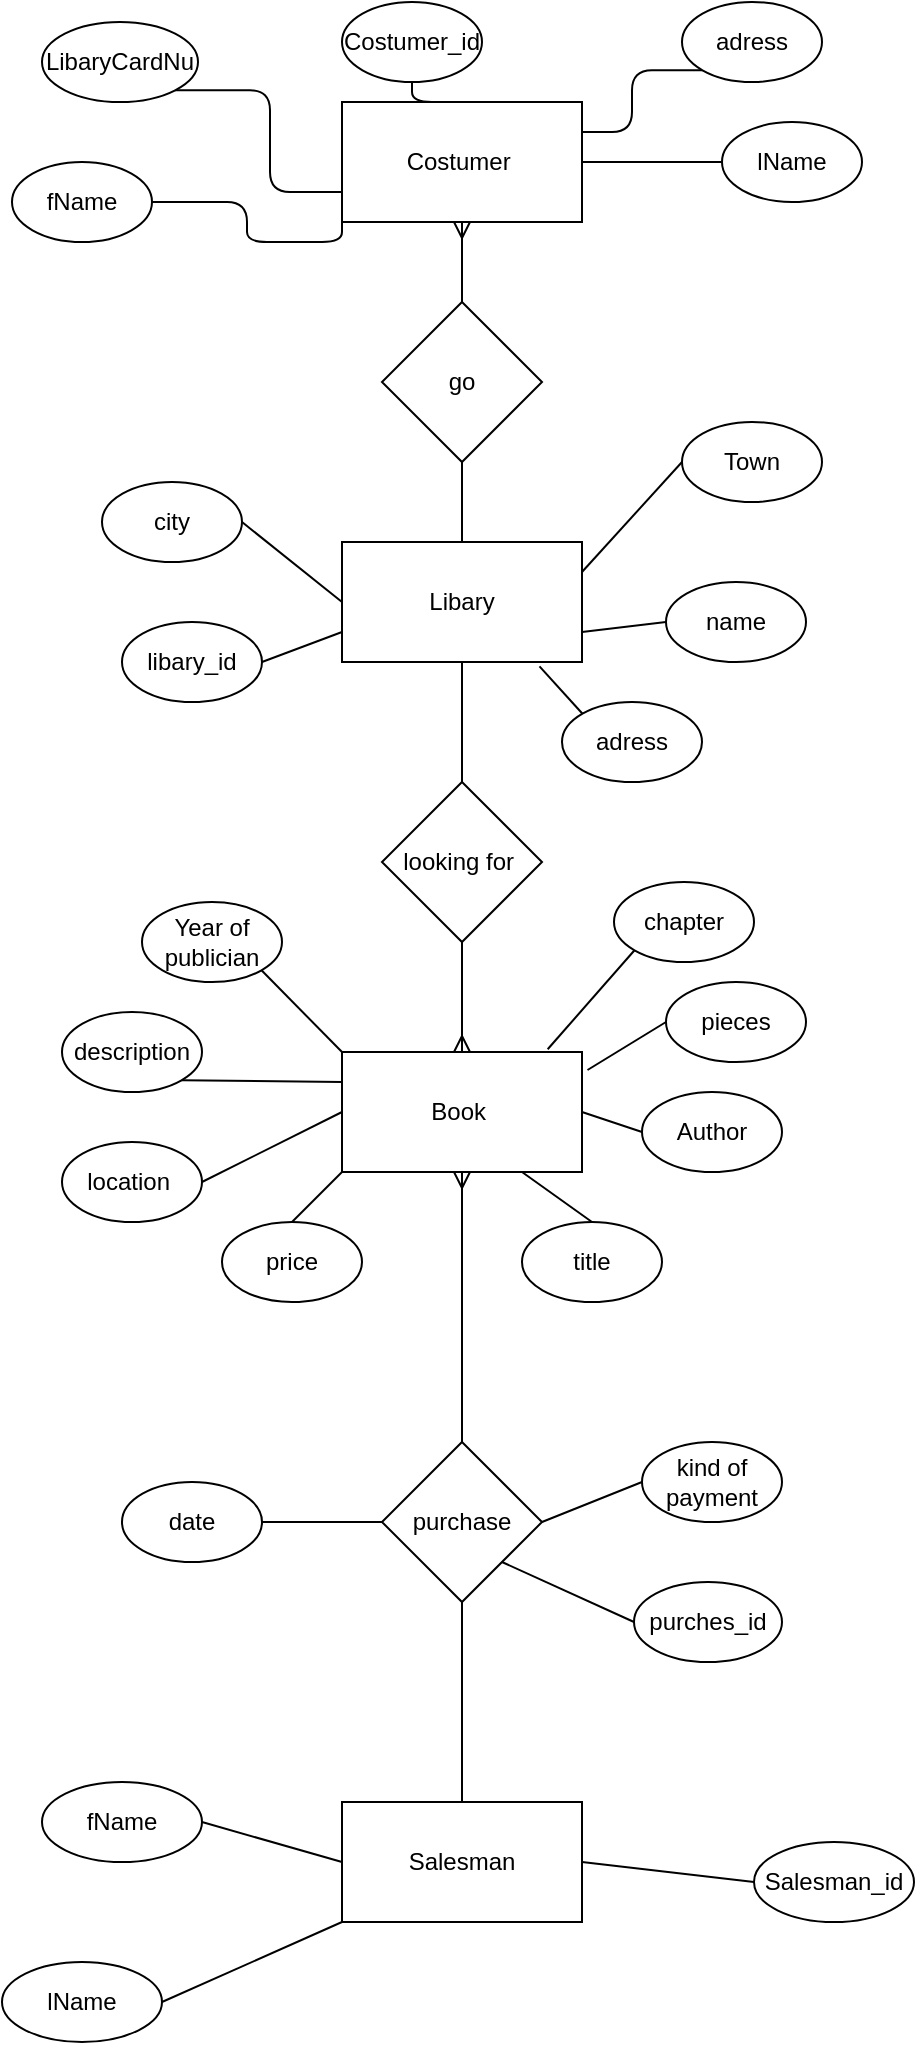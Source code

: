 <mxfile>
    <diagram id="4UoyeeQe_vP1_x6Rm_Ef" name="Excercise ">
        <mxGraphModel dx="734" dy="575" grid="1" gridSize="10" guides="1" tooltips="1" connect="1" arrows="1" fold="1" page="1" pageScale="1" pageWidth="827" pageHeight="1169" math="0" shadow="0">
            <root>
                <mxCell id="0"/>
                <mxCell id="1" parent="0"/>
                <mxCell id="12" style="edgeStyle=none;html=1;exitX=0.5;exitY=1;exitDx=0;exitDy=0;entryX=0.5;entryY=0;entryDx=0;entryDy=0;endArrow=none;endFill=0;startArrow=ERmany;startFill=0;" parent="1" source="2" target="8" edge="1">
                    <mxGeometry relative="1" as="geometry"/>
                </mxCell>
                <mxCell id="2" value="Book&amp;nbsp;" style="rounded=0;whiteSpace=wrap;html=1;" parent="1" vertex="1">
                    <mxGeometry x="290" y="525" width="120" height="60" as="geometry"/>
                </mxCell>
                <mxCell id="87" style="edgeStyle=none;html=1;exitX=0.5;exitY=1;exitDx=0;exitDy=0;entryX=0.5;entryY=0;entryDx=0;entryDy=0;startArrow=none;startFill=0;endArrow=ERmany;endFill=0;" edge="1" parent="1" source="3Ah_0yN3irix2Hg1LRwa-92" target="2">
                    <mxGeometry relative="1" as="geometry"/>
                </mxCell>
                <mxCell id="4" value="Costumer&amp;nbsp;" style="rounded=0;whiteSpace=wrap;html=1;" parent="1" vertex="1">
                    <mxGeometry x="290" y="50" width="120" height="60" as="geometry"/>
                </mxCell>
                <mxCell id="35" value="" style="edgeStyle=none;html=1;endArrow=none;endFill=0;" edge="1" parent="1" source="5" target="8">
                    <mxGeometry relative="1" as="geometry"/>
                </mxCell>
                <mxCell id="5" value="Salesman" style="rounded=0;whiteSpace=wrap;html=1;" parent="1" vertex="1">
                    <mxGeometry x="290" y="900" width="120" height="60" as="geometry"/>
                </mxCell>
                <mxCell id="8" value="purchase" style="rhombus;whiteSpace=wrap;html=1;" parent="1" vertex="1">
                    <mxGeometry x="310" y="720" width="80" height="80" as="geometry"/>
                </mxCell>
                <mxCell id="5rPFaGTlD3nZjlb-ooYR-100" style="edgeStyle=orthogonalEdgeStyle;jumpStyle=none;html=1;exitX=0.5;exitY=1;exitDx=0;exitDy=0;entryX=0.5;entryY=0;entryDx=0;entryDy=0;startArrow=none;startFill=0;endArrow=none;endFill=0;" edge="1" parent="1" source="16" target="4">
                    <mxGeometry relative="1" as="geometry"/>
                </mxCell>
                <mxCell id="16" value="Costumer_id" style="ellipse;whiteSpace=wrap;html=1;" parent="1" vertex="1">
                    <mxGeometry x="290" width="70" height="40" as="geometry"/>
                </mxCell>
                <mxCell id="5rPFaGTlD3nZjlb-ooYR-95" style="edgeStyle=orthogonalEdgeStyle;jumpStyle=none;html=1;exitX=1;exitY=1;exitDx=0;exitDy=0;entryX=0;entryY=0.75;entryDx=0;entryDy=0;startArrow=none;startFill=0;endArrow=none;endFill=0;" edge="1" parent="1" source="19" target="4">
                    <mxGeometry relative="1" as="geometry"/>
                </mxCell>
                <mxCell id="19" value="LibaryCardNu" style="ellipse;whiteSpace=wrap;html=1;" parent="1" vertex="1">
                    <mxGeometry x="140" y="10" width="78" height="40" as="geometry"/>
                </mxCell>
                <mxCell id="22" style="edgeStyle=none;html=1;exitX=0;exitY=0;exitDx=0;exitDy=0;entryX=0;entryY=0;entryDx=0;entryDy=0;endArrow=none;endFill=0;" edge="1" parent="1" source="21" target="21">
                    <mxGeometry relative="1" as="geometry"/>
                </mxCell>
                <mxCell id="5rPFaGTlD3nZjlb-ooYR-96" style="edgeStyle=orthogonalEdgeStyle;jumpStyle=none;html=1;exitX=0;exitY=1;exitDx=0;exitDy=0;entryX=1;entryY=0.25;entryDx=0;entryDy=0;startArrow=none;startFill=0;endArrow=none;endFill=0;" edge="1" parent="1" source="21" target="4">
                    <mxGeometry relative="1" as="geometry"/>
                </mxCell>
                <mxCell id="21" value="adress" style="ellipse;whiteSpace=wrap;html=1;" vertex="1" parent="1">
                    <mxGeometry x="460" width="70" height="40" as="geometry"/>
                </mxCell>
                <mxCell id="31" style="edgeStyle=none;html=1;exitX=0;exitY=0.5;exitDx=0;exitDy=0;entryX=1;entryY=0.5;entryDx=0;entryDy=0;endArrow=none;endFill=0;" edge="1" parent="1" source="26" target="2">
                    <mxGeometry relative="1" as="geometry"/>
                </mxCell>
                <mxCell id="26" value="Author" style="ellipse;whiteSpace=wrap;html=1;" vertex="1" parent="1">
                    <mxGeometry x="440" y="545" width="70" height="40" as="geometry"/>
                </mxCell>
                <mxCell id="89" style="edgeStyle=none;html=1;exitX=0.5;exitY=0;exitDx=0;exitDy=0;entryX=0;entryY=1;entryDx=0;entryDy=0;startArrow=none;startFill=0;endArrow=none;endFill=0;" edge="1" parent="1" source="28" target="2">
                    <mxGeometry relative="1" as="geometry"/>
                </mxCell>
                <mxCell id="28" value="price" style="ellipse;whiteSpace=wrap;html=1;" vertex="1" parent="1">
                    <mxGeometry x="230" y="610" width="70" height="40" as="geometry"/>
                </mxCell>
                <mxCell id="34" style="edgeStyle=none;html=1;exitX=1;exitY=0.5;exitDx=0;exitDy=0;entryX=0;entryY=0.5;entryDx=0;entryDy=0;endArrow=none;endFill=0;" edge="1" parent="1" source="33" target="2">
                    <mxGeometry relative="1" as="geometry"/>
                </mxCell>
                <mxCell id="33" value="location&amp;nbsp;" style="ellipse;whiteSpace=wrap;html=1;" vertex="1" parent="1">
                    <mxGeometry x="150" y="570" width="70" height="40" as="geometry"/>
                </mxCell>
                <mxCell id="88" style="edgeStyle=none;html=1;exitX=0.5;exitY=0;exitDx=0;exitDy=0;entryX=0.75;entryY=1;entryDx=0;entryDy=0;startArrow=none;startFill=0;endArrow=none;endFill=0;" edge="1" parent="1" source="37" target="2">
                    <mxGeometry relative="1" as="geometry"/>
                </mxCell>
                <mxCell id="37" value="title" style="ellipse;whiteSpace=wrap;html=1;" vertex="1" parent="1">
                    <mxGeometry x="380" y="610" width="70" height="40" as="geometry"/>
                </mxCell>
                <mxCell id="41" style="edgeStyle=none;html=1;exitX=1;exitY=1;exitDx=0;exitDy=0;entryX=0;entryY=0.25;entryDx=0;entryDy=0;startArrow=none;startFill=0;endArrow=none;endFill=0;" edge="1" parent="1" source="40" target="2">
                    <mxGeometry relative="1" as="geometry"/>
                </mxCell>
                <mxCell id="40" value="description" style="ellipse;whiteSpace=wrap;html=1;" vertex="1" parent="1">
                    <mxGeometry x="150" y="505" width="70" height="40" as="geometry"/>
                </mxCell>
                <mxCell id="44" style="edgeStyle=none;html=1;exitX=0;exitY=1;exitDx=0;exitDy=0;entryX=0.857;entryY=-0.023;entryDx=0;entryDy=0;entryPerimeter=0;startArrow=none;startFill=0;endArrow=none;endFill=0;" edge="1" parent="1" source="27" target="2">
                    <mxGeometry relative="1" as="geometry"/>
                </mxCell>
                <mxCell id="67" style="edgeStyle=none;html=1;exitX=0;exitY=0.5;exitDx=0;exitDy=0;entryX=1.023;entryY=0.15;entryDx=0;entryDy=0;entryPerimeter=0;startArrow=none;startFill=0;endArrow=none;endFill=0;" edge="1" parent="1" source="43" target="2">
                    <mxGeometry relative="1" as="geometry"/>
                </mxCell>
                <mxCell id="43" value="pieces" style="ellipse;whiteSpace=wrap;html=1;" vertex="1" parent="1">
                    <mxGeometry x="452" y="490" width="70" height="40" as="geometry"/>
                </mxCell>
                <mxCell id="48" style="edgeStyle=none;html=1;exitX=0;exitY=0.5;exitDx=0;exitDy=0;entryX=1;entryY=0.5;entryDx=0;entryDy=0;startArrow=none;startFill=0;endArrow=none;endFill=0;" edge="1" parent="1" source="46" target="5">
                    <mxGeometry relative="1" as="geometry"/>
                </mxCell>
                <mxCell id="46" value="Salesman_id" style="ellipse;whiteSpace=wrap;html=1;" vertex="1" parent="1">
                    <mxGeometry x="496" y="920" width="80" height="40" as="geometry"/>
                </mxCell>
                <mxCell id="5rPFaGTlD3nZjlb-ooYR-97" style="edgeStyle=orthogonalEdgeStyle;jumpStyle=none;html=1;exitX=0;exitY=0.5;exitDx=0;exitDy=0;entryX=1;entryY=0.5;entryDx=0;entryDy=0;startArrow=none;startFill=0;endArrow=none;endFill=0;" edge="1" parent="1" source="49" target="4">
                    <mxGeometry relative="1" as="geometry"/>
                </mxCell>
                <mxCell id="49" value="lName" style="ellipse;whiteSpace=wrap;html=1;" vertex="1" parent="1">
                    <mxGeometry x="480" y="60" width="70" height="40" as="geometry"/>
                </mxCell>
                <mxCell id="5rPFaGTlD3nZjlb-ooYR-98" style="edgeStyle=orthogonalEdgeStyle;jumpStyle=none;html=1;exitX=1;exitY=0.5;exitDx=0;exitDy=0;entryX=0;entryY=1;entryDx=0;entryDy=0;startArrow=none;startFill=0;endArrow=none;endFill=0;" edge="1" parent="1" source="50" target="4">
                    <mxGeometry relative="1" as="geometry"/>
                </mxCell>
                <mxCell id="50" value="fName" style="ellipse;whiteSpace=wrap;html=1;" vertex="1" parent="1">
                    <mxGeometry x="125" y="80" width="70" height="40" as="geometry"/>
                </mxCell>
                <mxCell id="63" style="edgeStyle=none;html=1;exitX=0;exitY=0.5;exitDx=0;exitDy=0;entryX=1;entryY=1;entryDx=0;entryDy=0;startArrow=none;startFill=0;endArrow=none;endFill=0;" edge="1" parent="1" source="53" target="8">
                    <mxGeometry relative="1" as="geometry"/>
                </mxCell>
                <mxCell id="53" value="purches_id" style="ellipse;whiteSpace=wrap;html=1;" vertex="1" parent="1">
                    <mxGeometry x="436" y="790" width="74" height="40" as="geometry"/>
                </mxCell>
                <mxCell id="55" style="edgeStyle=none;html=1;exitX=1;exitY=0.5;exitDx=0;exitDy=0;entryX=0;entryY=0.5;entryDx=0;entryDy=0;startArrow=none;startFill=0;endArrow=none;endFill=0;" edge="1" parent="1" source="54" target="8">
                    <mxGeometry relative="1" as="geometry"/>
                </mxCell>
                <mxCell id="54" value="date" style="ellipse;whiteSpace=wrap;html=1;" vertex="1" parent="1">
                    <mxGeometry x="180" y="740" width="70" height="40" as="geometry"/>
                </mxCell>
                <mxCell id="64" style="edgeStyle=none;html=1;exitX=0;exitY=0.5;exitDx=0;exitDy=0;entryX=1;entryY=0.5;entryDx=0;entryDy=0;startArrow=none;startFill=0;endArrow=none;endFill=0;" edge="1" parent="1" source="57" target="8">
                    <mxGeometry relative="1" as="geometry"/>
                </mxCell>
                <mxCell id="57" value="kind of payment" style="ellipse;whiteSpace=wrap;html=1;" vertex="1" parent="1">
                    <mxGeometry x="440" y="720" width="70" height="40" as="geometry"/>
                </mxCell>
                <mxCell id="92" style="edgeStyle=none;html=1;exitX=1;exitY=0.5;exitDx=0;exitDy=0;entryX=0;entryY=0.5;entryDx=0;entryDy=0;startArrow=none;startFill=0;endArrow=none;endFill=0;" edge="1" parent="1" source="59" target="5">
                    <mxGeometry relative="1" as="geometry"/>
                </mxCell>
                <mxCell id="59" value="fName" style="ellipse;whiteSpace=wrap;html=1;" vertex="1" parent="1">
                    <mxGeometry x="140" y="890" width="80" height="40" as="geometry"/>
                </mxCell>
                <mxCell id="62" style="edgeStyle=none;html=1;exitX=1;exitY=0.5;exitDx=0;exitDy=0;entryX=0;entryY=1;entryDx=0;entryDy=0;startArrow=none;startFill=0;endArrow=none;endFill=0;" edge="1" parent="1" source="61" target="5">
                    <mxGeometry relative="1" as="geometry"/>
                </mxCell>
                <mxCell id="61" value="lName" style="ellipse;whiteSpace=wrap;html=1;" vertex="1" parent="1">
                    <mxGeometry x="120" y="980" width="80" height="40" as="geometry"/>
                </mxCell>
                <mxCell id="27" value="chapter" style="ellipse;whiteSpace=wrap;html=1;" vertex="1" parent="1">
                    <mxGeometry x="426" y="440" width="70" height="40" as="geometry"/>
                </mxCell>
                <mxCell id="5rPFaGTlD3nZjlb-ooYR-101" style="edgeStyle=orthogonalEdgeStyle;jumpStyle=none;html=1;exitX=0.5;exitY=1;exitDx=0;exitDy=0;entryX=0.5;entryY=0;entryDx=0;entryDy=0;startArrow=none;startFill=0;endArrow=none;endFill=0;" edge="1" parent="1" source="68" target="3Ah_0yN3irix2Hg1LRwa-92">
                    <mxGeometry relative="1" as="geometry"/>
                </mxCell>
                <mxCell id="68" value="Libary" style="rounded=0;whiteSpace=wrap;html=1;" vertex="1" parent="1">
                    <mxGeometry x="290" y="270" width="120" height="60" as="geometry"/>
                </mxCell>
                <mxCell id="70" style="edgeStyle=none;html=1;exitX=0;exitY=0.5;exitDx=0;exitDy=0;entryX=1;entryY=0.25;entryDx=0;entryDy=0;startArrow=none;startFill=0;endArrow=none;endFill=0;" edge="1" parent="1" source="69" target="68">
                    <mxGeometry relative="1" as="geometry"/>
                </mxCell>
                <mxCell id="69" value="Town" style="ellipse;whiteSpace=wrap;html=1;" vertex="1" parent="1">
                    <mxGeometry x="460" y="210" width="70" height="40" as="geometry"/>
                </mxCell>
                <mxCell id="73" style="edgeStyle=none;html=1;exitX=1;exitY=0.5;exitDx=0;exitDy=0;entryX=0;entryY=0.5;entryDx=0;entryDy=0;startArrow=none;startFill=0;endArrow=none;endFill=0;" edge="1" parent="1" source="72" target="68">
                    <mxGeometry relative="1" as="geometry"/>
                </mxCell>
                <mxCell id="72" value="city" style="ellipse;whiteSpace=wrap;html=1;" vertex="1" parent="1">
                    <mxGeometry x="170" y="240" width="70" height="40" as="geometry"/>
                </mxCell>
                <mxCell id="80" style="edgeStyle=none;html=1;exitX=0;exitY=0.5;exitDx=0;exitDy=0;entryX=1;entryY=0.75;entryDx=0;entryDy=0;startArrow=none;startFill=0;endArrow=none;endFill=0;" edge="1" parent="1" source="78" target="68">
                    <mxGeometry relative="1" as="geometry"/>
                </mxCell>
                <mxCell id="78" value="name" style="ellipse;whiteSpace=wrap;html=1;" vertex="1" parent="1">
                    <mxGeometry x="452" y="290" width="70" height="40" as="geometry"/>
                </mxCell>
                <mxCell id="5rPFaGTlD3nZjlb-ooYR-94" style="edgeStyle=orthogonalEdgeStyle;jumpStyle=none;html=1;exitX=0.5;exitY=0;exitDx=0;exitDy=0;startArrow=none;startFill=0;endArrow=ERmany;endFill=0;" edge="1" parent="1" source="7" target="4">
                    <mxGeometry relative="1" as="geometry"/>
                </mxCell>
                <mxCell id="5rPFaGTlD3nZjlb-ooYR-102" style="edgeStyle=orthogonalEdgeStyle;jumpStyle=none;html=1;exitX=0.5;exitY=1;exitDx=0;exitDy=0;entryX=0.5;entryY=0;entryDx=0;entryDy=0;startArrow=none;startFill=0;endArrow=none;endFill=0;" edge="1" parent="1" source="7" target="68">
                    <mxGeometry relative="1" as="geometry"/>
                </mxCell>
                <mxCell id="7" value="go" style="rhombus;whiteSpace=wrap;html=1;" parent="1" vertex="1">
                    <mxGeometry x="310" y="150" width="80" height="80" as="geometry"/>
                </mxCell>
                <mxCell id="91" style="edgeStyle=none;html=1;exitX=1;exitY=1;exitDx=0;exitDy=0;entryX=0;entryY=0;entryDx=0;entryDy=0;startArrow=none;startFill=0;endArrow=none;endFill=0;" edge="1" parent="1" source="90" target="2">
                    <mxGeometry relative="1" as="geometry"/>
                </mxCell>
                <mxCell id="90" value="Year of publician" style="ellipse;whiteSpace=wrap;html=1;" vertex="1" parent="1">
                    <mxGeometry x="190" y="450" width="70" height="40" as="geometry"/>
                </mxCell>
                <mxCell id="V_ae_Bu-hnT0E_QxThtS-93" style="edgeStyle=none;html=1;exitX=1;exitY=0.5;exitDx=0;exitDy=0;entryX=0;entryY=0.75;entryDx=0;entryDy=0;startArrow=none;startFill=0;endArrow=none;endFill=0;" edge="1" parent="1" source="V_ae_Bu-hnT0E_QxThtS-92" target="68">
                    <mxGeometry relative="1" as="geometry"/>
                </mxCell>
                <mxCell id="V_ae_Bu-hnT0E_QxThtS-92" value="libary_id" style="ellipse;whiteSpace=wrap;html=1;" vertex="1" parent="1">
                    <mxGeometry x="180" y="310" width="70" height="40" as="geometry"/>
                </mxCell>
                <mxCell id="AeztRMkQPbKDVgb4apbm-93" style="edgeStyle=none;jumpStyle=none;html=1;exitX=0;exitY=0;exitDx=0;exitDy=0;entryX=0.823;entryY=1.037;entryDx=0;entryDy=0;entryPerimeter=0;startArrow=none;startFill=0;endArrow=none;endFill=0;" edge="1" parent="1" source="AeztRMkQPbKDVgb4apbm-92" target="68">
                    <mxGeometry relative="1" as="geometry"/>
                </mxCell>
                <mxCell id="AeztRMkQPbKDVgb4apbm-92" value="adress" style="ellipse;whiteSpace=wrap;html=1;" vertex="1" parent="1">
                    <mxGeometry x="400" y="350" width="70" height="40" as="geometry"/>
                </mxCell>
                <mxCell id="3Ah_0yN3irix2Hg1LRwa-92" value="looking for&amp;nbsp;" style="rhombus;whiteSpace=wrap;html=1;" vertex="1" parent="1">
                    <mxGeometry x="310" y="390" width="80" height="80" as="geometry"/>
                </mxCell>
            </root>
        </mxGraphModel>
    </diagram>
    <diagram id="NqwfghoaptgNlkiGya1x" name="Tabel">
        <mxGraphModel dx="734" dy="575" grid="1" gridSize="10" guides="1" tooltips="1" connect="1" arrows="1" fold="1" page="1" pageScale="1" pageWidth="827" pageHeight="1169" math="0" shadow="0">
            <root>
                <mxCell id="CdB2sNE9DCd8_oMFOMMv-0"/>
                <mxCell id="CdB2sNE9DCd8_oMFOMMv-1" parent="CdB2sNE9DCd8_oMFOMMv-0"/>
                <mxCell id="N_xRyl1T9HJBhsjegHXM-0" value="Libary" style="swimlane;fontStyle=0;childLayout=stackLayout;horizontal=1;startSize=26;fillColor=none;horizontalStack=0;resizeParent=1;resizeParentMax=0;resizeLast=0;collapsible=1;marginBottom=0;" vertex="1" parent="CdB2sNE9DCd8_oMFOMMv-1">
                    <mxGeometry x="170" y="206" width="140" height="130" as="geometry"/>
                </mxCell>
                <mxCell id="N_xRyl1T9HJBhsjegHXM-1" value="+ libary_id: int" style="text;strokeColor=none;fillColor=none;align=left;verticalAlign=top;spacingLeft=4;spacingRight=4;overflow=hidden;rotatable=0;points=[[0,0.5],[1,0.5]];portConstraint=eastwest;" vertex="1" parent="N_xRyl1T9HJBhsjegHXM-0">
                    <mxGeometry y="26" width="140" height="26" as="geometry"/>
                </mxCell>
                <mxCell id="N_xRyl1T9HJBhsjegHXM-2" value="+ Town: string" style="text;strokeColor=none;fillColor=none;align=left;verticalAlign=top;spacingLeft=4;spacingRight=4;overflow=hidden;rotatable=0;points=[[0,0.5],[1,0.5]];portConstraint=eastwest;" vertex="1" parent="N_xRyl1T9HJBhsjegHXM-0">
                    <mxGeometry y="52" width="140" height="26" as="geometry"/>
                </mxCell>
                <mxCell id="N_xRyl1T9HJBhsjegHXM-3" value="+ name: string " style="text;strokeColor=none;fillColor=none;align=left;verticalAlign=top;spacingLeft=4;spacingRight=4;overflow=hidden;rotatable=0;points=[[0,0.5],[1,0.5]];portConstraint=eastwest;" vertex="1" parent="N_xRyl1T9HJBhsjegHXM-0">
                    <mxGeometry y="78" width="140" height="26" as="geometry"/>
                </mxCell>
                <mxCell id="0zuZQJEDC13n8DsrJR1Y-10" value="+ fk_adress_id: int" style="text;strokeColor=none;fillColor=none;align=left;verticalAlign=top;spacingLeft=4;spacingRight=4;overflow=hidden;rotatable=0;points=[[0,0.5],[1,0.5]];portConstraint=eastwest;" vertex="1" parent="N_xRyl1T9HJBhsjegHXM-0">
                    <mxGeometry y="104" width="140" height="26" as="geometry"/>
                </mxCell>
                <mxCell id="0zuZQJEDC13n8DsrJR1Y-0" value="adress" style="swimlane;fontStyle=0;childLayout=stackLayout;horizontal=1;startSize=26;fillColor=none;horizontalStack=0;resizeParent=1;resizeParentMax=0;resizeLast=0;collapsible=1;marginBottom=0;" vertex="1" parent="CdB2sNE9DCd8_oMFOMMv-1">
                    <mxGeometry x="180" y="400" width="140" height="130" as="geometry"/>
                </mxCell>
                <mxCell id="0zuZQJEDC13n8DsrJR1Y-1" value="+ adress_id:int" style="text;strokeColor=none;fillColor=none;align=left;verticalAlign=top;spacingLeft=4;spacingRight=4;overflow=hidden;rotatable=0;points=[[0,0.5],[1,0.5]];portConstraint=eastwest;" vertex="1" parent="0zuZQJEDC13n8DsrJR1Y-0">
                    <mxGeometry y="26" width="140" height="26" as="geometry"/>
                </mxCell>
                <mxCell id="0zuZQJEDC13n8DsrJR1Y-7" value="+ city: string" style="text;strokeColor=none;fillColor=none;align=left;verticalAlign=top;spacingLeft=4;spacingRight=4;overflow=hidden;rotatable=0;points=[[0,0.5],[1,0.5]];portConstraint=eastwest;" vertex="1" parent="0zuZQJEDC13n8DsrJR1Y-0">
                    <mxGeometry y="52" width="140" height="26" as="geometry"/>
                </mxCell>
                <mxCell id="0zuZQJEDC13n8DsrJR1Y-6" value="+ Streetname: string" style="text;strokeColor=none;fillColor=none;align=left;verticalAlign=top;spacingLeft=4;spacingRight=4;overflow=hidden;rotatable=0;points=[[0,0.5],[1,0.5]];portConstraint=eastwest;" vertex="1" parent="0zuZQJEDC13n8DsrJR1Y-0">
                    <mxGeometry y="78" width="140" height="26" as="geometry"/>
                </mxCell>
                <mxCell id="0zuZQJEDC13n8DsrJR1Y-2" value="+ PostalCode: int" style="text;strokeColor=none;fillColor=none;align=left;verticalAlign=top;spacingLeft=4;spacingRight=4;overflow=hidden;rotatable=0;points=[[0,0.5],[1,0.5]];portConstraint=eastwest;" vertex="1" parent="0zuZQJEDC13n8DsrJR1Y-0">
                    <mxGeometry y="104" width="140" height="26" as="geometry"/>
                </mxCell>
                <mxCell id="0zuZQJEDC13n8DsrJR1Y-15" value="Customer " style="swimlane;fontStyle=0;childLayout=stackLayout;horizontal=1;startSize=26;fillColor=none;horizontalStack=0;resizeParent=1;resizeParentMax=0;resizeLast=0;collapsible=1;marginBottom=0;" vertex="1" parent="CdB2sNE9DCd8_oMFOMMv-1">
                    <mxGeometry x="10" y="170" width="140" height="182" as="geometry"/>
                </mxCell>
                <mxCell id="0zuZQJEDC13n8DsrJR1Y-16" value="+ customer_id: int    " style="text;strokeColor=none;fillColor=none;align=left;verticalAlign=top;spacingLeft=4;spacingRight=4;overflow=hidden;rotatable=0;points=[[0,0.5],[1,0.5]];portConstraint=eastwest;" vertex="1" parent="0zuZQJEDC13n8DsrJR1Y-15">
                    <mxGeometry y="26" width="140" height="26" as="geometry"/>
                </mxCell>
                <mxCell id="0zuZQJEDC13n8DsrJR1Y-17" value="+ adress: string" style="text;strokeColor=none;fillColor=none;align=left;verticalAlign=top;spacingLeft=4;spacingRight=4;overflow=hidden;rotatable=0;points=[[0,0.5],[1,0.5]];portConstraint=eastwest;" vertex="1" parent="0zuZQJEDC13n8DsrJR1Y-15">
                    <mxGeometry y="52" width="140" height="26" as="geometry"/>
                </mxCell>
                <mxCell id="0zuZQJEDC13n8DsrJR1Y-18" value="+ fName: string" style="text;strokeColor=none;fillColor=none;align=left;verticalAlign=top;spacingLeft=4;spacingRight=4;overflow=hidden;rotatable=0;points=[[0,0.5],[1,0.5]];portConstraint=eastwest;" vertex="1" parent="0zuZQJEDC13n8DsrJR1Y-15">
                    <mxGeometry y="78" width="140" height="26" as="geometry"/>
                </mxCell>
                <mxCell id="0zuZQJEDC13n8DsrJR1Y-19" value="+ lName: string" style="text;strokeColor=none;fillColor=none;align=left;verticalAlign=top;spacingLeft=4;spacingRight=4;overflow=hidden;rotatable=0;points=[[0,0.5],[1,0.5]];portConstraint=eastwest;" vertex="1" parent="0zuZQJEDC13n8DsrJR1Y-15">
                    <mxGeometry y="104" width="140" height="26" as="geometry"/>
                </mxCell>
                <mxCell id="gQlqARqDduTOUwdnzH64-0" value="+ LibaryCardNu: double" style="text;strokeColor=none;fillColor=none;align=left;verticalAlign=top;spacingLeft=4;spacingRight=4;overflow=hidden;rotatable=0;points=[[0,0.5],[1,0.5]];portConstraint=eastwest;" vertex="1" parent="0zuZQJEDC13n8DsrJR1Y-15">
                    <mxGeometry y="130" width="140" height="26" as="geometry"/>
                </mxCell>
                <mxCell id="ak5N4q8di91xOE6ekgDP-12" value="+ fk_information_id: int" style="text;strokeColor=none;fillColor=none;align=left;verticalAlign=top;spacingLeft=4;spacingRight=4;overflow=hidden;rotatable=0;points=[[0,0.5],[1,0.5]];portConstraint=eastwest;" vertex="1" parent="0zuZQJEDC13n8DsrJR1Y-15">
                    <mxGeometry y="156" width="140" height="26" as="geometry"/>
                </mxCell>
                <mxCell id="kQgSTa5EdeDAy3Dpj9x2-0" value="Book" style="swimlane;fontStyle=0;childLayout=stackLayout;horizontal=1;startSize=26;fillColor=none;horizontalStack=0;resizeParent=1;resizeParentMax=0;resizeLast=0;collapsible=1;marginBottom=0;" vertex="1" parent="CdB2sNE9DCd8_oMFOMMv-1">
                    <mxGeometry x="344" y="180" width="140" height="234" as="geometry"/>
                </mxCell>
                <mxCell id="kQgSTa5EdeDAy3Dpj9x2-1" value="+ book_id: int" style="text;strokeColor=none;fillColor=none;align=left;verticalAlign=top;spacingLeft=4;spacingRight=4;overflow=hidden;rotatable=0;points=[[0,0.5],[1,0.5]];portConstraint=eastwest;" vertex="1" parent="kQgSTa5EdeDAy3Dpj9x2-0">
                    <mxGeometry y="26" width="140" height="26" as="geometry"/>
                </mxCell>
                <mxCell id="kQgSTa5EdeDAy3Dpj9x2-2" value="+ author: string" style="text;strokeColor=none;fillColor=none;align=left;verticalAlign=top;spacingLeft=4;spacingRight=4;overflow=hidden;rotatable=0;points=[[0,0.5],[1,0.5]];portConstraint=eastwest;" vertex="1" parent="kQgSTa5EdeDAy3Dpj9x2-0">
                    <mxGeometry y="52" width="140" height="26" as="geometry"/>
                </mxCell>
                <mxCell id="kQgSTa5EdeDAy3Dpj9x2-3" value="+ title: string " style="text;strokeColor=none;fillColor=none;align=left;verticalAlign=top;spacingLeft=4;spacingRight=4;overflow=hidden;rotatable=0;points=[[0,0.5],[1,0.5]];portConstraint=eastwest;" vertex="1" parent="kQgSTa5EdeDAy3Dpj9x2-0">
                    <mxGeometry y="78" width="140" height="26" as="geometry"/>
                </mxCell>
                <mxCell id="kQgSTa5EdeDAy3Dpj9x2-4" value="+ yearOfPublician: int" style="text;strokeColor=none;fillColor=none;align=left;verticalAlign=top;spacingLeft=4;spacingRight=4;overflow=hidden;rotatable=0;points=[[0,0.5],[1,0.5]];portConstraint=eastwest;" vertex="1" parent="kQgSTa5EdeDAy3Dpj9x2-0">
                    <mxGeometry y="104" width="140" height="26" as="geometry"/>
                </mxCell>
                <mxCell id="kQgSTa5EdeDAy3Dpj9x2-5" value="+ description: String" style="text;strokeColor=none;fillColor=none;align=left;verticalAlign=top;spacingLeft=4;spacingRight=4;overflow=hidden;rotatable=0;points=[[0,0.5],[1,0.5]];portConstraint=eastwest;" vertex="1" parent="kQgSTa5EdeDAy3Dpj9x2-0">
                    <mxGeometry y="130" width="140" height="26" as="geometry"/>
                </mxCell>
                <mxCell id="2KvPRmKC9AkiV4RMUB6x-0" value="+ chapter: int" style="text;strokeColor=none;fillColor=none;align=left;verticalAlign=top;spacingLeft=4;spacingRight=4;overflow=hidden;rotatable=0;points=[[0,0.5],[1,0.5]];portConstraint=eastwest;" vertex="1" parent="kQgSTa5EdeDAy3Dpj9x2-0">
                    <mxGeometry y="156" width="140" height="26" as="geometry"/>
                </mxCell>
                <mxCell id="2KvPRmKC9AkiV4RMUB6x-1" value="+ pieces: int" style="text;strokeColor=none;fillColor=none;align=left;verticalAlign=top;spacingLeft=4;spacingRight=4;overflow=hidden;rotatable=0;points=[[0,0.5],[1,0.5]];portConstraint=eastwest;" vertex="1" parent="kQgSTa5EdeDAy3Dpj9x2-0">
                    <mxGeometry y="182" width="140" height="26" as="geometry"/>
                </mxCell>
                <mxCell id="ak5N4q8di91xOE6ekgDP-0" value="+ price: double" style="text;strokeColor=none;fillColor=none;align=left;verticalAlign=top;spacingLeft=4;spacingRight=4;overflow=hidden;rotatable=0;points=[[0,0.5],[1,0.5]];portConstraint=eastwest;" vertex="1" parent="kQgSTa5EdeDAy3Dpj9x2-0">
                    <mxGeometry y="208" width="140" height="26" as="geometry"/>
                </mxCell>
                <mxCell id="ak5N4q8di91xOE6ekgDP-5" value="information" style="swimlane;fontStyle=0;childLayout=stackLayout;horizontal=1;startSize=26;fillColor=none;horizontalStack=0;resizeParent=1;resizeParentMax=0;resizeLast=0;collapsible=1;marginBottom=0;" vertex="1" parent="CdB2sNE9DCd8_oMFOMMv-1">
                    <mxGeometry x="10" y="400" width="140" height="130" as="geometry"/>
                </mxCell>
                <mxCell id="ak5N4q8di91xOE6ekgDP-6" value="+ information_id: int" style="text;strokeColor=none;fillColor=none;align=left;verticalAlign=top;spacingLeft=4;spacingRight=4;overflow=hidden;rotatable=0;points=[[0,0.5],[1,0.5]];portConstraint=eastwest;" vertex="1" parent="ak5N4q8di91xOE6ekgDP-5">
                    <mxGeometry y="26" width="140" height="26" as="geometry"/>
                </mxCell>
                <mxCell id="ak5N4q8di91xOE6ekgDP-7" value="+ city: string" style="text;strokeColor=none;fillColor=none;align=left;verticalAlign=top;spacingLeft=4;spacingRight=4;overflow=hidden;rotatable=0;points=[[0,0.5],[1,0.5]];portConstraint=eastwest;" vertex="1" parent="ak5N4q8di91xOE6ekgDP-5">
                    <mxGeometry y="52" width="140" height="26" as="geometry"/>
                </mxCell>
                <mxCell id="ak5N4q8di91xOE6ekgDP-8" value="+ Streetname: string" style="text;strokeColor=none;fillColor=none;align=left;verticalAlign=top;spacingLeft=4;spacingRight=4;overflow=hidden;rotatable=0;points=[[0,0.5],[1,0.5]];portConstraint=eastwest;" vertex="1" parent="ak5N4q8di91xOE6ekgDP-5">
                    <mxGeometry y="78" width="140" height="26" as="geometry"/>
                </mxCell>
                <mxCell id="ak5N4q8di91xOE6ekgDP-9" value="+ PostalCode: int" style="text;strokeColor=none;fillColor=none;align=left;verticalAlign=top;spacingLeft=4;spacingRight=4;overflow=hidden;rotatable=0;points=[[0,0.5],[1,0.5]];portConstraint=eastwest;" vertex="1" parent="ak5N4q8di91xOE6ekgDP-5">
                    <mxGeometry y="104" width="140" height="26" as="geometry"/>
                </mxCell>
                <mxCell id="4fbmCwQaXnU-nlATEGph-0" value="Purchase" style="swimlane;fontStyle=0;childLayout=stackLayout;horizontal=1;startSize=26;fillColor=none;horizontalStack=0;resizeParent=1;resizeParentMax=0;resizeLast=0;collapsible=1;marginBottom=0;" vertex="1" parent="CdB2sNE9DCd8_oMFOMMv-1">
                    <mxGeometry x="510" y="206" width="140" height="130" as="geometry"/>
                </mxCell>
                <mxCell id="4fbmCwQaXnU-nlATEGph-1" value="+ purchase_id: int" style="text;strokeColor=none;fillColor=none;align=left;verticalAlign=top;spacingLeft=4;spacingRight=4;overflow=hidden;rotatable=0;points=[[0,0.5],[1,0.5]];portConstraint=eastwest;" vertex="1" parent="4fbmCwQaXnU-nlATEGph-0">
                    <mxGeometry y="26" width="140" height="26" as="geometry"/>
                </mxCell>
                <mxCell id="4fbmCwQaXnU-nlATEGph-2" value="+ date: int " style="text;strokeColor=none;fillColor=none;align=left;verticalAlign=top;spacingLeft=4;spacingRight=4;overflow=hidden;rotatable=0;points=[[0,0.5],[1,0.5]];portConstraint=eastwest;" vertex="1" parent="4fbmCwQaXnU-nlATEGph-0">
                    <mxGeometry y="52" width="140" height="26" as="geometry"/>
                </mxCell>
                <mxCell id="4fbmCwQaXnU-nlATEGph-3" value="+ KindOfPayment: string" style="text;strokeColor=none;fillColor=none;align=left;verticalAlign=top;spacingLeft=4;spacingRight=4;overflow=hidden;rotatable=0;points=[[0,0.5],[1,0.5]];portConstraint=eastwest;" vertex="1" parent="4fbmCwQaXnU-nlATEGph-0">
                    <mxGeometry y="78" width="140" height="26" as="geometry"/>
                </mxCell>
                <mxCell id="u_Tg0YFc9zG4vb8oWd6Y-10" value="+ fk_sales: int" style="text;strokeColor=none;fillColor=none;align=left;verticalAlign=top;spacingLeft=4;spacingRight=4;overflow=hidden;rotatable=0;points=[[0,0.5],[1,0.5]];portConstraint=eastwest;" vertex="1" parent="4fbmCwQaXnU-nlATEGph-0">
                    <mxGeometry y="104" width="140" height="26" as="geometry"/>
                </mxCell>
                <mxCell id="g1af6JG2eNu8bswxt_aL-0" value="Salesman" style="swimlane;fontStyle=0;childLayout=stackLayout;horizontal=1;startSize=26;fillColor=none;horizontalStack=0;resizeParent=1;resizeParentMax=0;resizeLast=0;collapsible=1;marginBottom=0;" vertex="1" parent="CdB2sNE9DCd8_oMFOMMv-1">
                    <mxGeometry x="680" y="206" width="140" height="130" as="geometry"/>
                </mxCell>
                <mxCell id="g1af6JG2eNu8bswxt_aL-1" value="+ salesman_id: int" style="text;strokeColor=none;fillColor=none;align=left;verticalAlign=top;spacingLeft=4;spacingRight=4;overflow=hidden;rotatable=0;points=[[0,0.5],[1,0.5]];portConstraint=eastwest;" vertex="1" parent="g1af6JG2eNu8bswxt_aL-0">
                    <mxGeometry y="26" width="140" height="26" as="geometry"/>
                </mxCell>
                <mxCell id="g1af6JG2eNu8bswxt_aL-2" value="+fName: string" style="text;strokeColor=none;fillColor=none;align=left;verticalAlign=top;spacingLeft=4;spacingRight=4;overflow=hidden;rotatable=0;points=[[0,0.5],[1,0.5]];portConstraint=eastwest;" vertex="1" parent="g1af6JG2eNu8bswxt_aL-0">
                    <mxGeometry y="52" width="140" height="26" as="geometry"/>
                </mxCell>
                <mxCell id="g1af6JG2eNu8bswxt_aL-3" value="+lName: string" style="text;strokeColor=none;fillColor=none;align=left;verticalAlign=top;spacingLeft=4;spacingRight=4;overflow=hidden;rotatable=0;points=[[0,0.5],[1,0.5]];portConstraint=eastwest;" vertex="1" parent="g1af6JG2eNu8bswxt_aL-0">
                    <mxGeometry y="78" width="140" height="26" as="geometry"/>
                </mxCell>
                <mxCell id="gPpMxEIzVsWLqRYnMm8j-0" value="+ fk_Purches_id: int" style="text;strokeColor=none;fillColor=none;align=left;verticalAlign=top;spacingLeft=4;spacingRight=4;overflow=hidden;rotatable=0;points=[[0,0.5],[1,0.5]];portConstraint=eastwest;" vertex="1" parent="g1af6JG2eNu8bswxt_aL-0">
                    <mxGeometry y="104" width="140" height="26" as="geometry"/>
                </mxCell>
                <mxCell id="xryhaG6RCZ3bNgE3t3NG-0" value="Actor" style="shape=umlActor;verticalLabelPosition=bottom;verticalAlign=top;html=1;outlineConnect=0;" vertex="1" parent="CdB2sNE9DCd8_oMFOMMv-1">
                    <mxGeometry x="570" y="40" width="30" height="60" as="geometry"/>
                </mxCell>
                <mxCell id="u_Tg0YFc9zG4vb8oWd6Y-2" value="sales" style="swimlane;fontStyle=0;childLayout=stackLayout;horizontal=1;startSize=26;fillColor=none;horizontalStack=0;resizeParent=1;resizeParentMax=0;resizeLast=0;collapsible=1;marginBottom=0;" vertex="1" parent="CdB2sNE9DCd8_oMFOMMv-1">
                    <mxGeometry x="90" y="30" width="140" height="104" as="geometry"/>
                </mxCell>
                <mxCell id="u_Tg0YFc9zG4vb8oWd6Y-3" value="sales" style="text;strokeColor=none;fillColor=none;align=left;verticalAlign=top;spacingLeft=4;spacingRight=4;overflow=hidden;rotatable=0;points=[[0,0.5],[1,0.5]];portConstraint=eastwest;" vertex="1" parent="u_Tg0YFc9zG4vb8oWd6Y-2">
                    <mxGeometry y="26" width="140" height="26" as="geometry"/>
                </mxCell>
                <mxCell id="u_Tg0YFc9zG4vb8oWd6Y-4" value="fk_customer" style="text;strokeColor=none;fillColor=none;align=left;verticalAlign=top;spacingLeft=4;spacingRight=4;overflow=hidden;rotatable=0;points=[[0,0.5],[1,0.5]];portConstraint=eastwest;" vertex="1" parent="u_Tg0YFc9zG4vb8oWd6Y-2">
                    <mxGeometry y="52" width="140" height="26" as="geometry"/>
                </mxCell>
                <mxCell id="u_Tg0YFc9zG4vb8oWd6Y-5" value="fk_book" style="text;strokeColor=none;fillColor=none;align=left;verticalAlign=top;spacingLeft=4;spacingRight=4;overflow=hidden;rotatable=0;points=[[0,0.5],[1,0.5]];portConstraint=eastwest;" vertex="1" parent="u_Tg0YFc9zG4vb8oWd6Y-2">
                    <mxGeometry y="78" width="140" height="26" as="geometry"/>
                </mxCell>
                <mxCell id="u_Tg0YFc9zG4vb8oWd6Y-8" style="edgeStyle=orthogonalEdgeStyle;jumpStyle=none;html=1;exitX=0;exitY=0.5;exitDx=0;exitDy=0;entryX=1;entryY=0.5;entryDx=0;entryDy=0;startArrow=ERone;startFill=0;endArrow=ERmany;endFill=0;" edge="1" parent="CdB2sNE9DCd8_oMFOMMv-1" source="kQgSTa5EdeDAy3Dpj9x2-1" target="u_Tg0YFc9zG4vb8oWd6Y-5">
                    <mxGeometry relative="1" as="geometry">
                        <Array as="points">
                            <mxPoint x="330" y="219"/>
                            <mxPoint x="330" y="160"/>
                            <mxPoint x="287" y="160"/>
                            <mxPoint x="287" y="121"/>
                        </Array>
                    </mxGeometry>
                </mxCell>
                <mxCell id="u_Tg0YFc9zG4vb8oWd6Y-9" style="edgeStyle=orthogonalEdgeStyle;jumpStyle=none;html=1;exitX=1;exitY=0.5;exitDx=0;exitDy=0;entryX=0;entryY=0.5;entryDx=0;entryDy=0;startArrow=ERone;startFill=0;endArrow=ERone;endFill=0;" edge="1" parent="CdB2sNE9DCd8_oMFOMMv-1" source="4fbmCwQaXnU-nlATEGph-1" target="gPpMxEIzVsWLqRYnMm8j-0">
                    <mxGeometry relative="1" as="geometry"/>
                </mxCell>
                <mxCell id="u_Tg0YFc9zG4vb8oWd6Y-11" style="edgeStyle=orthogonalEdgeStyle;jumpStyle=none;html=1;exitX=0;exitY=0.5;exitDx=0;exitDy=0;entryX=1;entryY=0.5;entryDx=0;entryDy=0;startArrow=ERone;startFill=0;endArrow=ERmany;endFill=0;" edge="1" parent="CdB2sNE9DCd8_oMFOMMv-1" source="u_Tg0YFc9zG4vb8oWd6Y-10" target="u_Tg0YFc9zG4vb8oWd6Y-3">
                    <mxGeometry relative="1" as="geometry">
                        <Array as="points">
                            <mxPoint x="500" y="323"/>
                            <mxPoint x="500" y="69"/>
                        </Array>
                    </mxGeometry>
                </mxCell>
                <mxCell id="u_Tg0YFc9zG4vb8oWd6Y-13" style="edgeStyle=orthogonalEdgeStyle;jumpStyle=none;html=1;exitX=1;exitY=0.5;exitDx=0;exitDy=0;entryX=1;entryY=0.5;entryDx=0;entryDy=0;startArrow=ERone;startFill=0;endArrow=ERmany;endFill=0;" edge="1" parent="CdB2sNE9DCd8_oMFOMMv-1" source="ak5N4q8di91xOE6ekgDP-6" target="ak5N4q8di91xOE6ekgDP-12">
                    <mxGeometry relative="1" as="geometry"/>
                </mxCell>
                <mxCell id="u_Tg0YFc9zG4vb8oWd6Y-14" style="edgeStyle=orthogonalEdgeStyle;jumpStyle=none;html=1;exitX=1;exitY=0.5;exitDx=0;exitDy=0;entryX=1;entryY=0.5;entryDx=0;entryDy=0;startArrow=ERone;startFill=0;endArrow=ERmany;endFill=0;" edge="1" parent="CdB2sNE9DCd8_oMFOMMv-1" source="0zuZQJEDC13n8DsrJR1Y-1" target="0zuZQJEDC13n8DsrJR1Y-10">
                    <mxGeometry relative="1" as="geometry"/>
                </mxCell>
                <mxCell id="u_Tg0YFc9zG4vb8oWd6Y-15" style="edgeStyle=orthogonalEdgeStyle;jumpStyle=none;html=1;exitX=1;exitY=0.5;exitDx=0;exitDy=0;entryX=0;entryY=0.5;entryDx=0;entryDy=0;startArrow=ERone;startFill=0;endArrow=ERmany;endFill=0;" edge="1" parent="CdB2sNE9DCd8_oMFOMMv-1" source="0zuZQJEDC13n8DsrJR1Y-16" target="u_Tg0YFc9zG4vb8oWd6Y-4">
                    <mxGeometry relative="1" as="geometry"/>
                </mxCell>
            </root>
        </mxGraphModel>
    </diagram>
</mxfile>